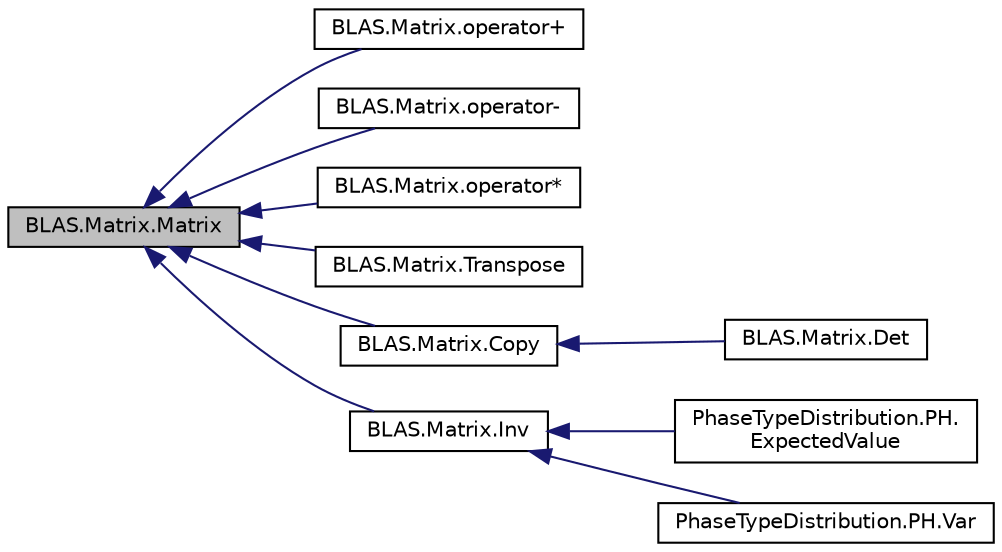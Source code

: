 digraph "BLAS.Matrix.Matrix"
{
  edge [fontname="Helvetica",fontsize="10",labelfontname="Helvetica",labelfontsize="10"];
  node [fontname="Helvetica",fontsize="10",shape=record];
  rankdir="LR";
  Node1 [label="BLAS.Matrix.Matrix",height=0.2,width=0.4,color="black", fillcolor="grey75", style="filled", fontcolor="black"];
  Node1 -> Node2 [dir="back",color="midnightblue",fontsize="10",style="solid",fontname="Helvetica"];
  Node2 [label="BLAS.Matrix.operator+",height=0.2,width=0.4,color="black", fillcolor="white", style="filled",URL="$class_b_l_a_s_1_1_matrix.html#a4f01e6bba79f85ffffc92b7309b5d323",tooltip="Сложение двух матриц "];
  Node1 -> Node3 [dir="back",color="midnightblue",fontsize="10",style="solid",fontname="Helvetica"];
  Node3 [label="BLAS.Matrix.operator-",height=0.2,width=0.4,color="black", fillcolor="white", style="filled",URL="$class_b_l_a_s_1_1_matrix.html#ae4f1195fb82b55af477919632adee368",tooltip="Разность матриц "];
  Node1 -> Node4 [dir="back",color="midnightblue",fontsize="10",style="solid",fontname="Helvetica"];
  Node4 [label="BLAS.Matrix.operator*",height=0.2,width=0.4,color="black", fillcolor="white", style="filled",URL="$class_b_l_a_s_1_1_matrix.html#a2022997b0574ca2ff3a8df17a16562b8",tooltip="Умножение матриц "];
  Node1 -> Node5 [dir="back",color="midnightblue",fontsize="10",style="solid",fontname="Helvetica"];
  Node5 [label="BLAS.Matrix.Transpose",height=0.2,width=0.4,color="black", fillcolor="white", style="filled",URL="$class_b_l_a_s_1_1_matrix.html#a7917b89e566d41ce3e80e039bfe414db",tooltip="Возвращает транспонированную матрицу "];
  Node1 -> Node6 [dir="back",color="midnightblue",fontsize="10",style="solid",fontname="Helvetica"];
  Node6 [label="BLAS.Matrix.Copy",height=0.2,width=0.4,color="black", fillcolor="white", style="filled",URL="$class_b_l_a_s_1_1_matrix.html#acbb991a74ebf35c9932aaedc8b936f51",tooltip="Создает копию данной матрицы "];
  Node6 -> Node7 [dir="back",color="midnightblue",fontsize="10",style="solid",fontname="Helvetica"];
  Node7 [label="BLAS.Matrix.Det",height=0.2,width=0.4,color="black", fillcolor="white", style="filled",URL="$class_b_l_a_s_1_1_matrix.html#a2ea117d5fbaeddc4928b9f6b390dfe4c",tooltip="Возвращает определитель матрицы "];
  Node1 -> Node8 [dir="back",color="midnightblue",fontsize="10",style="solid",fontname="Helvetica"];
  Node8 [label="BLAS.Matrix.Inv",height=0.2,width=0.4,color="black", fillcolor="white", style="filled",URL="$class_b_l_a_s_1_1_matrix.html#aa6af90c35062376d6e0db316fd2cad70",tooltip="Возвращает обратную матрицу "];
  Node8 -> Node9 [dir="back",color="midnightblue",fontsize="10",style="solid",fontname="Helvetica"];
  Node9 [label="PhaseTypeDistribution.PH.\lExpectedValue",height=0.2,width=0.4,color="black", fillcolor="white", style="filled",URL="$class_phase_type_distribution_1_1_p_h.html#a170c80fcac45b3d05bfdf1df33d02f1c",tooltip="Математическое ожидание для случайной величины "];
  Node8 -> Node10 [dir="back",color="midnightblue",fontsize="10",style="solid",fontname="Helvetica"];
  Node10 [label="PhaseTypeDistribution.PH.Var",height=0.2,width=0.4,color="black", fillcolor="white", style="filled",URL="$class_phase_type_distribution_1_1_p_h.html#a2603d3b806c3ffcab85a7ea8e01a5010",tooltip="Дисперсия случайной величины "];
}

